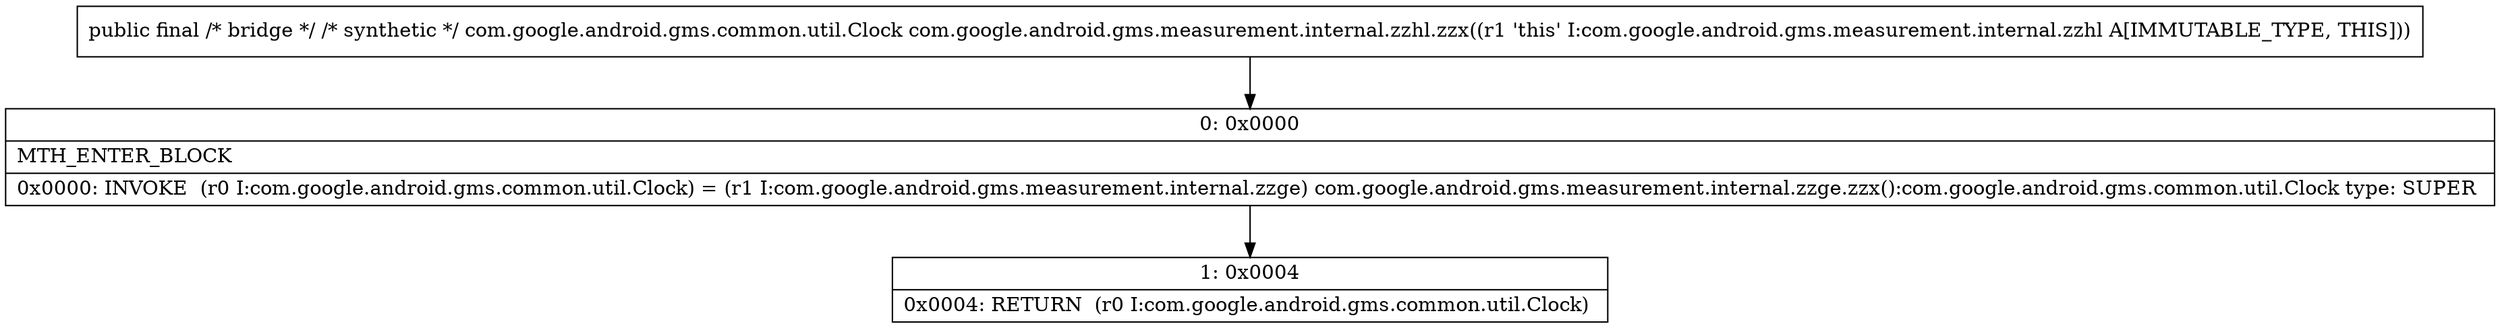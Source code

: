 digraph "CFG forcom.google.android.gms.measurement.internal.zzhl.zzx()Lcom\/google\/android\/gms\/common\/util\/Clock;" {
Node_0 [shape=record,label="{0\:\ 0x0000|MTH_ENTER_BLOCK\l|0x0000: INVOKE  (r0 I:com.google.android.gms.common.util.Clock) = (r1 I:com.google.android.gms.measurement.internal.zzge) com.google.android.gms.measurement.internal.zzge.zzx():com.google.android.gms.common.util.Clock type: SUPER \l}"];
Node_1 [shape=record,label="{1\:\ 0x0004|0x0004: RETURN  (r0 I:com.google.android.gms.common.util.Clock) \l}"];
MethodNode[shape=record,label="{public final \/* bridge *\/ \/* synthetic *\/ com.google.android.gms.common.util.Clock com.google.android.gms.measurement.internal.zzhl.zzx((r1 'this' I:com.google.android.gms.measurement.internal.zzhl A[IMMUTABLE_TYPE, THIS])) }"];
MethodNode -> Node_0;
Node_0 -> Node_1;
}

